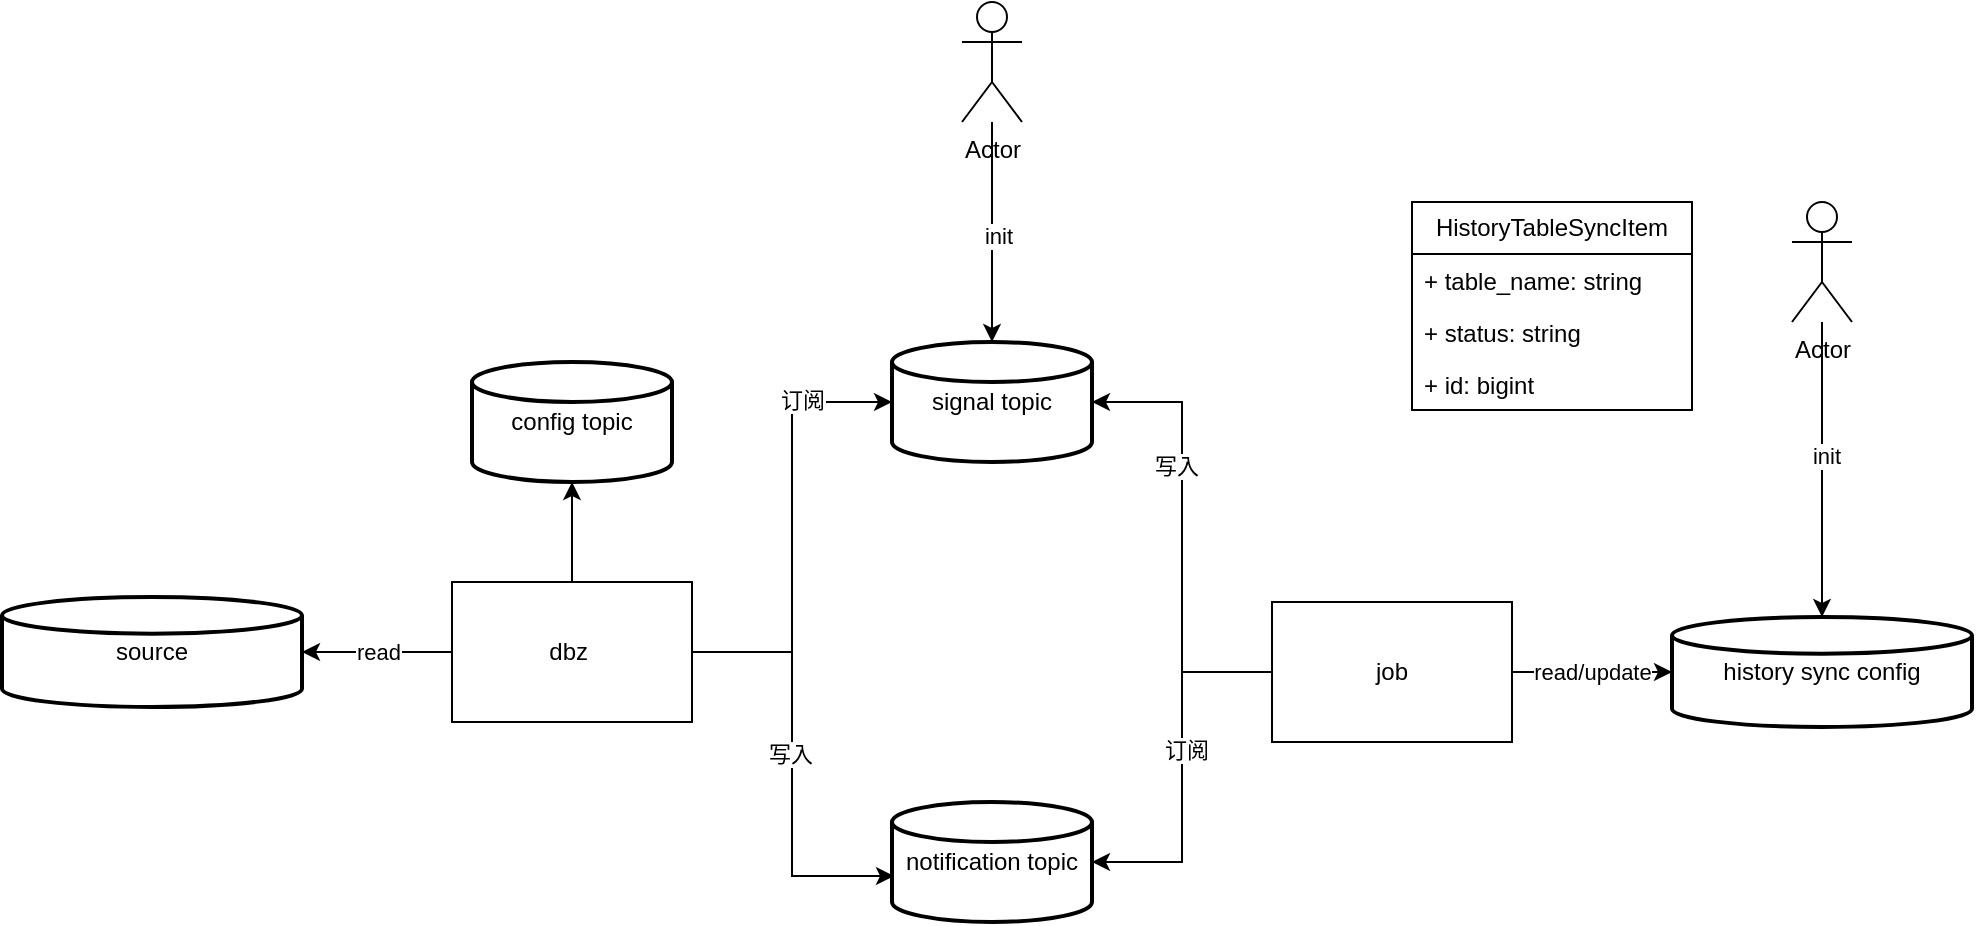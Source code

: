 <mxfile version="23.1.7" type="github">
  <diagram name="第 1 页" id="mN5AgLcgQHXgOPMO2XUk">
    <mxGraphModel dx="1242" dy="703" grid="1" gridSize="10" guides="1" tooltips="1" connect="1" arrows="1" fold="1" page="1" pageScale="1" pageWidth="3300" pageHeight="4681" math="0" shadow="0">
      <root>
        <mxCell id="0" />
        <mxCell id="1" parent="0" />
        <mxCell id="8kMtXXIsv-n1UFxot8m4-20" value="HistoryTableSyncItem" style="swimlane;fontStyle=0;childLayout=stackLayout;horizontal=1;startSize=26;fillColor=none;horizontalStack=0;resizeParent=1;resizeParentMax=0;resizeLast=0;collapsible=1;marginBottom=0;whiteSpace=wrap;html=1;" vertex="1" parent="1">
          <mxGeometry x="730" y="580" width="140" height="104" as="geometry" />
        </mxCell>
        <mxCell id="8kMtXXIsv-n1UFxot8m4-21" value="+ table_name: string" style="text;strokeColor=none;fillColor=none;align=left;verticalAlign=top;spacingLeft=4;spacingRight=4;overflow=hidden;rotatable=0;points=[[0,0.5],[1,0.5]];portConstraint=eastwest;whiteSpace=wrap;html=1;" vertex="1" parent="8kMtXXIsv-n1UFxot8m4-20">
          <mxGeometry y="26" width="140" height="26" as="geometry" />
        </mxCell>
        <mxCell id="8kMtXXIsv-n1UFxot8m4-22" value="+ status: string" style="text;strokeColor=none;fillColor=none;align=left;verticalAlign=top;spacingLeft=4;spacingRight=4;overflow=hidden;rotatable=0;points=[[0,0.5],[1,0.5]];portConstraint=eastwest;whiteSpace=wrap;html=1;" vertex="1" parent="8kMtXXIsv-n1UFxot8m4-20">
          <mxGeometry y="52" width="140" height="26" as="geometry" />
        </mxCell>
        <mxCell id="8kMtXXIsv-n1UFxot8m4-23" value="+ id: bigint" style="text;strokeColor=none;fillColor=none;align=left;verticalAlign=top;spacingLeft=4;spacingRight=4;overflow=hidden;rotatable=0;points=[[0,0.5],[1,0.5]];portConstraint=eastwest;whiteSpace=wrap;html=1;" vertex="1" parent="8kMtXXIsv-n1UFxot8m4-20">
          <mxGeometry y="78" width="140" height="26" as="geometry" />
        </mxCell>
        <mxCell id="8kMtXXIsv-n1UFxot8m4-49" value="read" style="edgeStyle=orthogonalEdgeStyle;rounded=0;orthogonalLoop=1;jettySize=auto;html=1;" edge="1" parent="1" source="8kMtXXIsv-n1UFxot8m4-31" target="8kMtXXIsv-n1UFxot8m4-48">
          <mxGeometry relative="1" as="geometry" />
        </mxCell>
        <mxCell id="8kMtXXIsv-n1UFxot8m4-31" value="dbz&amp;nbsp;" style="rounded=0;whiteSpace=wrap;html=1;" vertex="1" parent="1">
          <mxGeometry x="250" y="770" width="120" height="70" as="geometry" />
        </mxCell>
        <mxCell id="8kMtXXIsv-n1UFxot8m4-47" value="read/update" style="edgeStyle=orthogonalEdgeStyle;rounded=0;orthogonalLoop=1;jettySize=auto;html=1;exitX=1;exitY=0.5;exitDx=0;exitDy=0;" edge="1" parent="1" source="8kMtXXIsv-n1UFxot8m4-32" target="8kMtXXIsv-n1UFxot8m4-46">
          <mxGeometry relative="1" as="geometry" />
        </mxCell>
        <mxCell id="8kMtXXIsv-n1UFxot8m4-32" value="job" style="rounded=0;whiteSpace=wrap;html=1;" vertex="1" parent="1">
          <mxGeometry x="660" y="780" width="120" height="70" as="geometry" />
        </mxCell>
        <mxCell id="8kMtXXIsv-n1UFxot8m4-33" value="signal topic" style="strokeWidth=2;html=1;shape=mxgraph.flowchart.database;whiteSpace=wrap;" vertex="1" parent="1">
          <mxGeometry x="470" y="650" width="100" height="60" as="geometry" />
        </mxCell>
        <mxCell id="8kMtXXIsv-n1UFxot8m4-34" value="notification topic" style="strokeWidth=2;html=1;shape=mxgraph.flowchart.database;whiteSpace=wrap;" vertex="1" parent="1">
          <mxGeometry x="470" y="880" width="100" height="60" as="geometry" />
        </mxCell>
        <mxCell id="8kMtXXIsv-n1UFxot8m4-36" style="edgeStyle=orthogonalEdgeStyle;rounded=0;orthogonalLoop=1;jettySize=auto;html=1;entryX=0.01;entryY=0.617;entryDx=0;entryDy=0;entryPerimeter=0;" edge="1" parent="1" source="8kMtXXIsv-n1UFxot8m4-31" target="8kMtXXIsv-n1UFxot8m4-34">
          <mxGeometry relative="1" as="geometry" />
        </mxCell>
        <mxCell id="8kMtXXIsv-n1UFxot8m4-39" value="写入" style="edgeLabel;html=1;align=center;verticalAlign=middle;resizable=0;points=[];" vertex="1" connectable="0" parent="8kMtXXIsv-n1UFxot8m4-36">
          <mxGeometry x="-0.053" y="-1" relative="1" as="geometry">
            <mxPoint as="offset" />
          </mxGeometry>
        </mxCell>
        <mxCell id="8kMtXXIsv-n1UFxot8m4-37" style="edgeStyle=orthogonalEdgeStyle;rounded=0;orthogonalLoop=1;jettySize=auto;html=1;entryX=0;entryY=0.5;entryDx=0;entryDy=0;entryPerimeter=0;" edge="1" parent="1" source="8kMtXXIsv-n1UFxot8m4-31" target="8kMtXXIsv-n1UFxot8m4-33">
          <mxGeometry relative="1" as="geometry" />
        </mxCell>
        <mxCell id="8kMtXXIsv-n1UFxot8m4-38" value="订阅" style="edgeLabel;html=1;align=center;verticalAlign=middle;resizable=0;points=[];" vertex="1" connectable="0" parent="8kMtXXIsv-n1UFxot8m4-37">
          <mxGeometry x="0.6" y="1" relative="1" as="geometry">
            <mxPoint as="offset" />
          </mxGeometry>
        </mxCell>
        <mxCell id="8kMtXXIsv-n1UFxot8m4-40" style="edgeStyle=orthogonalEdgeStyle;rounded=0;orthogonalLoop=1;jettySize=auto;html=1;entryX=1;entryY=0.5;entryDx=0;entryDy=0;entryPerimeter=0;" edge="1" parent="1" source="8kMtXXIsv-n1UFxot8m4-32" target="8kMtXXIsv-n1UFxot8m4-33">
          <mxGeometry relative="1" as="geometry" />
        </mxCell>
        <mxCell id="8kMtXXIsv-n1UFxot8m4-44" value="写入" style="edgeLabel;html=1;align=center;verticalAlign=middle;resizable=0;points=[];" vertex="1" connectable="0" parent="8kMtXXIsv-n1UFxot8m4-40">
          <mxGeometry x="0.316" y="3" relative="1" as="geometry">
            <mxPoint as="offset" />
          </mxGeometry>
        </mxCell>
        <mxCell id="8kMtXXIsv-n1UFxot8m4-41" style="edgeStyle=orthogonalEdgeStyle;rounded=0;orthogonalLoop=1;jettySize=auto;html=1;entryX=1;entryY=0.5;entryDx=0;entryDy=0;entryPerimeter=0;" edge="1" parent="1" source="8kMtXXIsv-n1UFxot8m4-32" target="8kMtXXIsv-n1UFxot8m4-34">
          <mxGeometry relative="1" as="geometry" />
        </mxCell>
        <mxCell id="8kMtXXIsv-n1UFxot8m4-43" value="订阅" style="edgeLabel;html=1;align=center;verticalAlign=middle;resizable=0;points=[];" vertex="1" connectable="0" parent="8kMtXXIsv-n1UFxot8m4-41">
          <mxGeometry x="-0.092" y="2" relative="1" as="geometry">
            <mxPoint as="offset" />
          </mxGeometry>
        </mxCell>
        <mxCell id="8kMtXXIsv-n1UFxot8m4-46" value="history sync config" style="strokeWidth=2;html=1;shape=mxgraph.flowchart.database;whiteSpace=wrap;" vertex="1" parent="1">
          <mxGeometry x="860" y="787.5" width="150" height="55" as="geometry" />
        </mxCell>
        <mxCell id="8kMtXXIsv-n1UFxot8m4-48" value="source" style="strokeWidth=2;html=1;shape=mxgraph.flowchart.database;whiteSpace=wrap;" vertex="1" parent="1">
          <mxGeometry x="25" y="777.5" width="150" height="55" as="geometry" />
        </mxCell>
        <mxCell id="8kMtXXIsv-n1UFxot8m4-50" value="config topic" style="strokeWidth=2;html=1;shape=mxgraph.flowchart.database;whiteSpace=wrap;" vertex="1" parent="1">
          <mxGeometry x="260" y="660" width="100" height="60" as="geometry" />
        </mxCell>
        <mxCell id="8kMtXXIsv-n1UFxot8m4-51" style="edgeStyle=orthogonalEdgeStyle;rounded=0;orthogonalLoop=1;jettySize=auto;html=1;entryX=0.5;entryY=1;entryDx=0;entryDy=0;entryPerimeter=0;" edge="1" parent="1" source="8kMtXXIsv-n1UFxot8m4-31" target="8kMtXXIsv-n1UFxot8m4-50">
          <mxGeometry relative="1" as="geometry" />
        </mxCell>
        <mxCell id="8kMtXXIsv-n1UFxot8m4-53" style="edgeStyle=orthogonalEdgeStyle;rounded=0;orthogonalLoop=1;jettySize=auto;html=1;" edge="1" parent="1" source="8kMtXXIsv-n1UFxot8m4-52" target="8kMtXXIsv-n1UFxot8m4-46">
          <mxGeometry relative="1" as="geometry" />
        </mxCell>
        <mxCell id="8kMtXXIsv-n1UFxot8m4-54" value="init" style="edgeLabel;html=1;align=center;verticalAlign=middle;resizable=0;points=[];" vertex="1" connectable="0" parent="8kMtXXIsv-n1UFxot8m4-53">
          <mxGeometry x="-0.096" y="2" relative="1" as="geometry">
            <mxPoint as="offset" />
          </mxGeometry>
        </mxCell>
        <mxCell id="8kMtXXIsv-n1UFxot8m4-52" value="Actor" style="shape=umlActor;verticalLabelPosition=bottom;verticalAlign=top;html=1;" vertex="1" parent="1">
          <mxGeometry x="920" y="580" width="30" height="60" as="geometry" />
        </mxCell>
        <mxCell id="8kMtXXIsv-n1UFxot8m4-56" value="Actor" style="shape=umlActor;verticalLabelPosition=bottom;verticalAlign=top;html=1;" vertex="1" parent="1">
          <mxGeometry x="505" y="480" width="30" height="60" as="geometry" />
        </mxCell>
        <mxCell id="8kMtXXIsv-n1UFxot8m4-57" style="edgeStyle=orthogonalEdgeStyle;rounded=0;orthogonalLoop=1;jettySize=auto;html=1;entryX=0.5;entryY=0;entryDx=0;entryDy=0;entryPerimeter=0;" edge="1" parent="1" source="8kMtXXIsv-n1UFxot8m4-56" target="8kMtXXIsv-n1UFxot8m4-33">
          <mxGeometry relative="1" as="geometry" />
        </mxCell>
        <mxCell id="8kMtXXIsv-n1UFxot8m4-60" value="init" style="edgeLabel;html=1;align=center;verticalAlign=middle;resizable=0;points=[];" vertex="1" connectable="0" parent="8kMtXXIsv-n1UFxot8m4-57">
          <mxGeometry x="0.036" y="3" relative="1" as="geometry">
            <mxPoint as="offset" />
          </mxGeometry>
        </mxCell>
      </root>
    </mxGraphModel>
  </diagram>
</mxfile>
